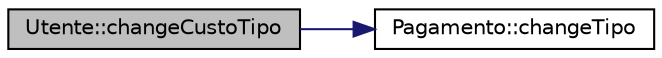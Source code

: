 digraph "Utente::changeCustoTipo"
{
  edge [fontname="Helvetica",fontsize="10",labelfontname="Helvetica",labelfontsize="10"];
  node [fontname="Helvetica",fontsize="10",shape=record];
  rankdir="LR";
  Node1 [label="Utente::changeCustoTipo",height=0.2,width=0.4,color="black", fillcolor="grey75", style="filled", fontcolor="black"];
  Node1 -> Node2 [color="midnightblue",fontsize="10",style="solid",fontname="Helvetica"];
  Node2 [label="Pagamento::changeTipo",height=0.2,width=0.4,color="black", fillcolor="white", style="filled",URL="$class_pagamento.html#a0a86295e128dee902b23e476b463dfe6",tooltip="função que altera o tipo de pagamento "];
}
